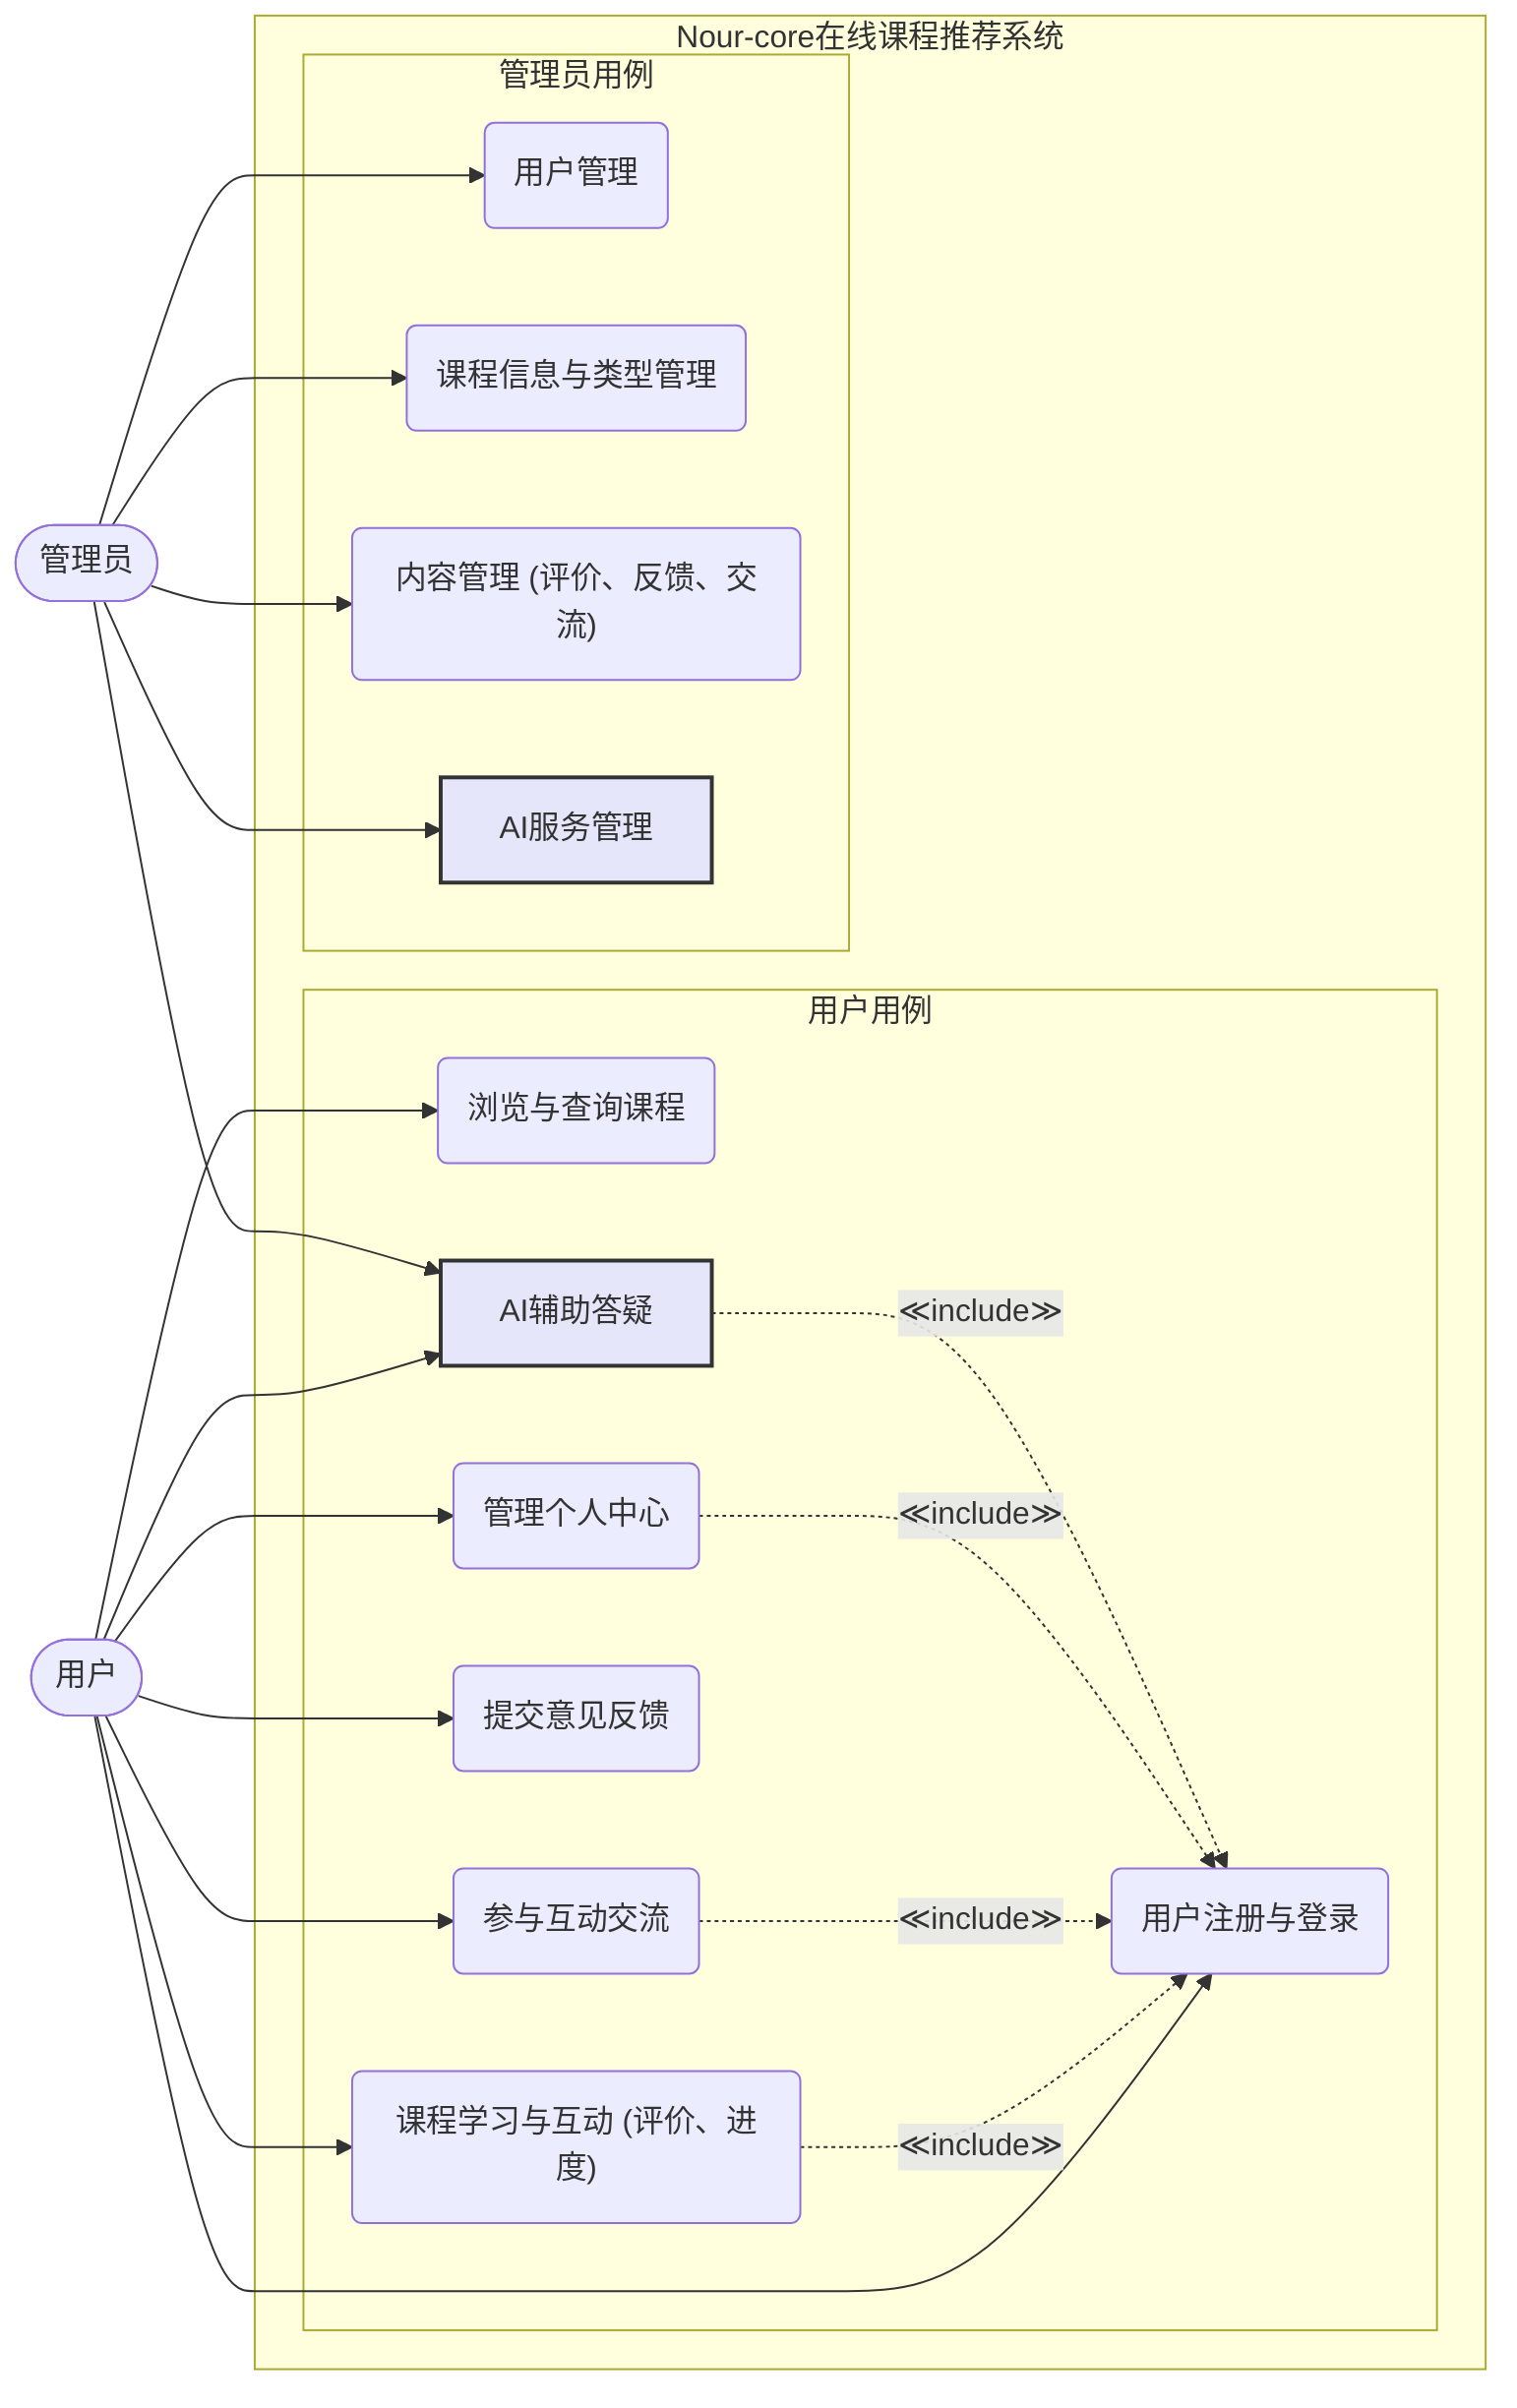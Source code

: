 flowchart LR
    subgraph boundary["Nour-core在线课程推荐系统"]
        direction TB

        subgraph UserCases["用户用例"]
            RegLogin("用户注册与登录")
            BrowseCourses("浏览与查询课程")
            InteractWithCourse("课程学习与互动 (评价、进度)")
            Community("参与互动交流")
            Feedback("提交意见反馈")
            Personal("管理个人中心")
            AIQA["AI辅助答疑"]
        end

        subgraph AdminCases["管理员用例"]
            UserManagement("用户管理")
            CourseManagement("课程信息与类型管理")
            ContentManagement("内容管理 (评价、反馈、交流)")
            AISvc["AI服务管理"]
        end
    end

    %% -- Actor to Use Case Connections --
    User(["用户"]) --> RegLogin
    User --> BrowseCourses
    User --> InteractWithCourse
    User --> Community
    User --> Feedback
    User --> Personal
    User --> AIQA

    Admin(["管理员"]) --> UserManagement
    Admin --> CourseManagement
    Admin --> ContentManagement
    Admin --> AISvc
    Admin --> AIQA

    %% -- Include Relationships --
    InteractWithCourse -.->|≪include≫| RegLogin
    Community -.->|≪include≫| RegLogin
    Personal -.->|≪include≫| RegLogin
    AIQA -.->|≪include≫| RegLogin

    %% -- Highlighting New Features --
    classDef highlight fill:#e6e6fa,stroke:#333,stroke-width:2px
    class AIQA,AISvc highlight